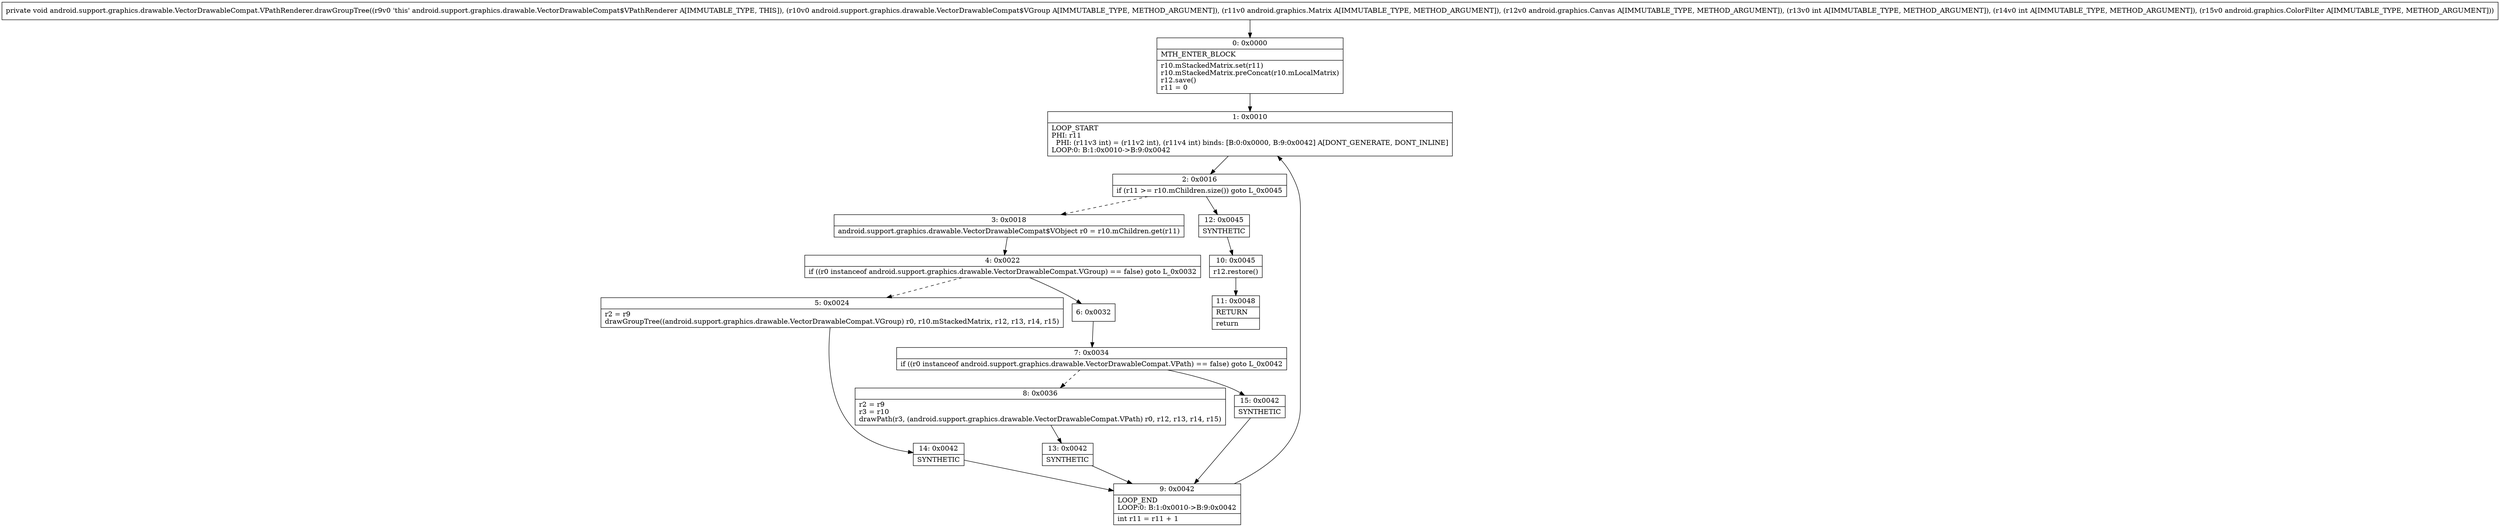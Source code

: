 digraph "CFG forandroid.support.graphics.drawable.VectorDrawableCompat.VPathRenderer.drawGroupTree(Landroid\/support\/graphics\/drawable\/VectorDrawableCompat$VGroup;Landroid\/graphics\/Matrix;Landroid\/graphics\/Canvas;IILandroid\/graphics\/ColorFilter;)V" {
Node_0 [shape=record,label="{0\:\ 0x0000|MTH_ENTER_BLOCK\l|r10.mStackedMatrix.set(r11)\lr10.mStackedMatrix.preConcat(r10.mLocalMatrix)\lr12.save()\lr11 = 0\l}"];
Node_1 [shape=record,label="{1\:\ 0x0010|LOOP_START\lPHI: r11 \l  PHI: (r11v3 int) = (r11v2 int), (r11v4 int) binds: [B:0:0x0000, B:9:0x0042] A[DONT_GENERATE, DONT_INLINE]\lLOOP:0: B:1:0x0010\-\>B:9:0x0042\l}"];
Node_2 [shape=record,label="{2\:\ 0x0016|if (r11 \>= r10.mChildren.size()) goto L_0x0045\l}"];
Node_3 [shape=record,label="{3\:\ 0x0018|android.support.graphics.drawable.VectorDrawableCompat$VObject r0 = r10.mChildren.get(r11)\l}"];
Node_4 [shape=record,label="{4\:\ 0x0022|if ((r0 instanceof android.support.graphics.drawable.VectorDrawableCompat.VGroup) == false) goto L_0x0032\l}"];
Node_5 [shape=record,label="{5\:\ 0x0024|r2 = r9\ldrawGroupTree((android.support.graphics.drawable.VectorDrawableCompat.VGroup) r0, r10.mStackedMatrix, r12, r13, r14, r15)\l}"];
Node_6 [shape=record,label="{6\:\ 0x0032}"];
Node_7 [shape=record,label="{7\:\ 0x0034|if ((r0 instanceof android.support.graphics.drawable.VectorDrawableCompat.VPath) == false) goto L_0x0042\l}"];
Node_8 [shape=record,label="{8\:\ 0x0036|r2 = r9\lr3 = r10\ldrawPath(r3, (android.support.graphics.drawable.VectorDrawableCompat.VPath) r0, r12, r13, r14, r15)\l}"];
Node_9 [shape=record,label="{9\:\ 0x0042|LOOP_END\lLOOP:0: B:1:0x0010\-\>B:9:0x0042\l|int r11 = r11 + 1\l}"];
Node_10 [shape=record,label="{10\:\ 0x0045|r12.restore()\l}"];
Node_11 [shape=record,label="{11\:\ 0x0048|RETURN\l|return\l}"];
Node_12 [shape=record,label="{12\:\ 0x0045|SYNTHETIC\l}"];
Node_13 [shape=record,label="{13\:\ 0x0042|SYNTHETIC\l}"];
Node_14 [shape=record,label="{14\:\ 0x0042|SYNTHETIC\l}"];
Node_15 [shape=record,label="{15\:\ 0x0042|SYNTHETIC\l}"];
MethodNode[shape=record,label="{private void android.support.graphics.drawable.VectorDrawableCompat.VPathRenderer.drawGroupTree((r9v0 'this' android.support.graphics.drawable.VectorDrawableCompat$VPathRenderer A[IMMUTABLE_TYPE, THIS]), (r10v0 android.support.graphics.drawable.VectorDrawableCompat$VGroup A[IMMUTABLE_TYPE, METHOD_ARGUMENT]), (r11v0 android.graphics.Matrix A[IMMUTABLE_TYPE, METHOD_ARGUMENT]), (r12v0 android.graphics.Canvas A[IMMUTABLE_TYPE, METHOD_ARGUMENT]), (r13v0 int A[IMMUTABLE_TYPE, METHOD_ARGUMENT]), (r14v0 int A[IMMUTABLE_TYPE, METHOD_ARGUMENT]), (r15v0 android.graphics.ColorFilter A[IMMUTABLE_TYPE, METHOD_ARGUMENT])) }"];
MethodNode -> Node_0;
Node_0 -> Node_1;
Node_1 -> Node_2;
Node_2 -> Node_3[style=dashed];
Node_2 -> Node_12;
Node_3 -> Node_4;
Node_4 -> Node_5[style=dashed];
Node_4 -> Node_6;
Node_5 -> Node_14;
Node_6 -> Node_7;
Node_7 -> Node_8[style=dashed];
Node_7 -> Node_15;
Node_8 -> Node_13;
Node_9 -> Node_1;
Node_10 -> Node_11;
Node_12 -> Node_10;
Node_13 -> Node_9;
Node_14 -> Node_9;
Node_15 -> Node_9;
}

